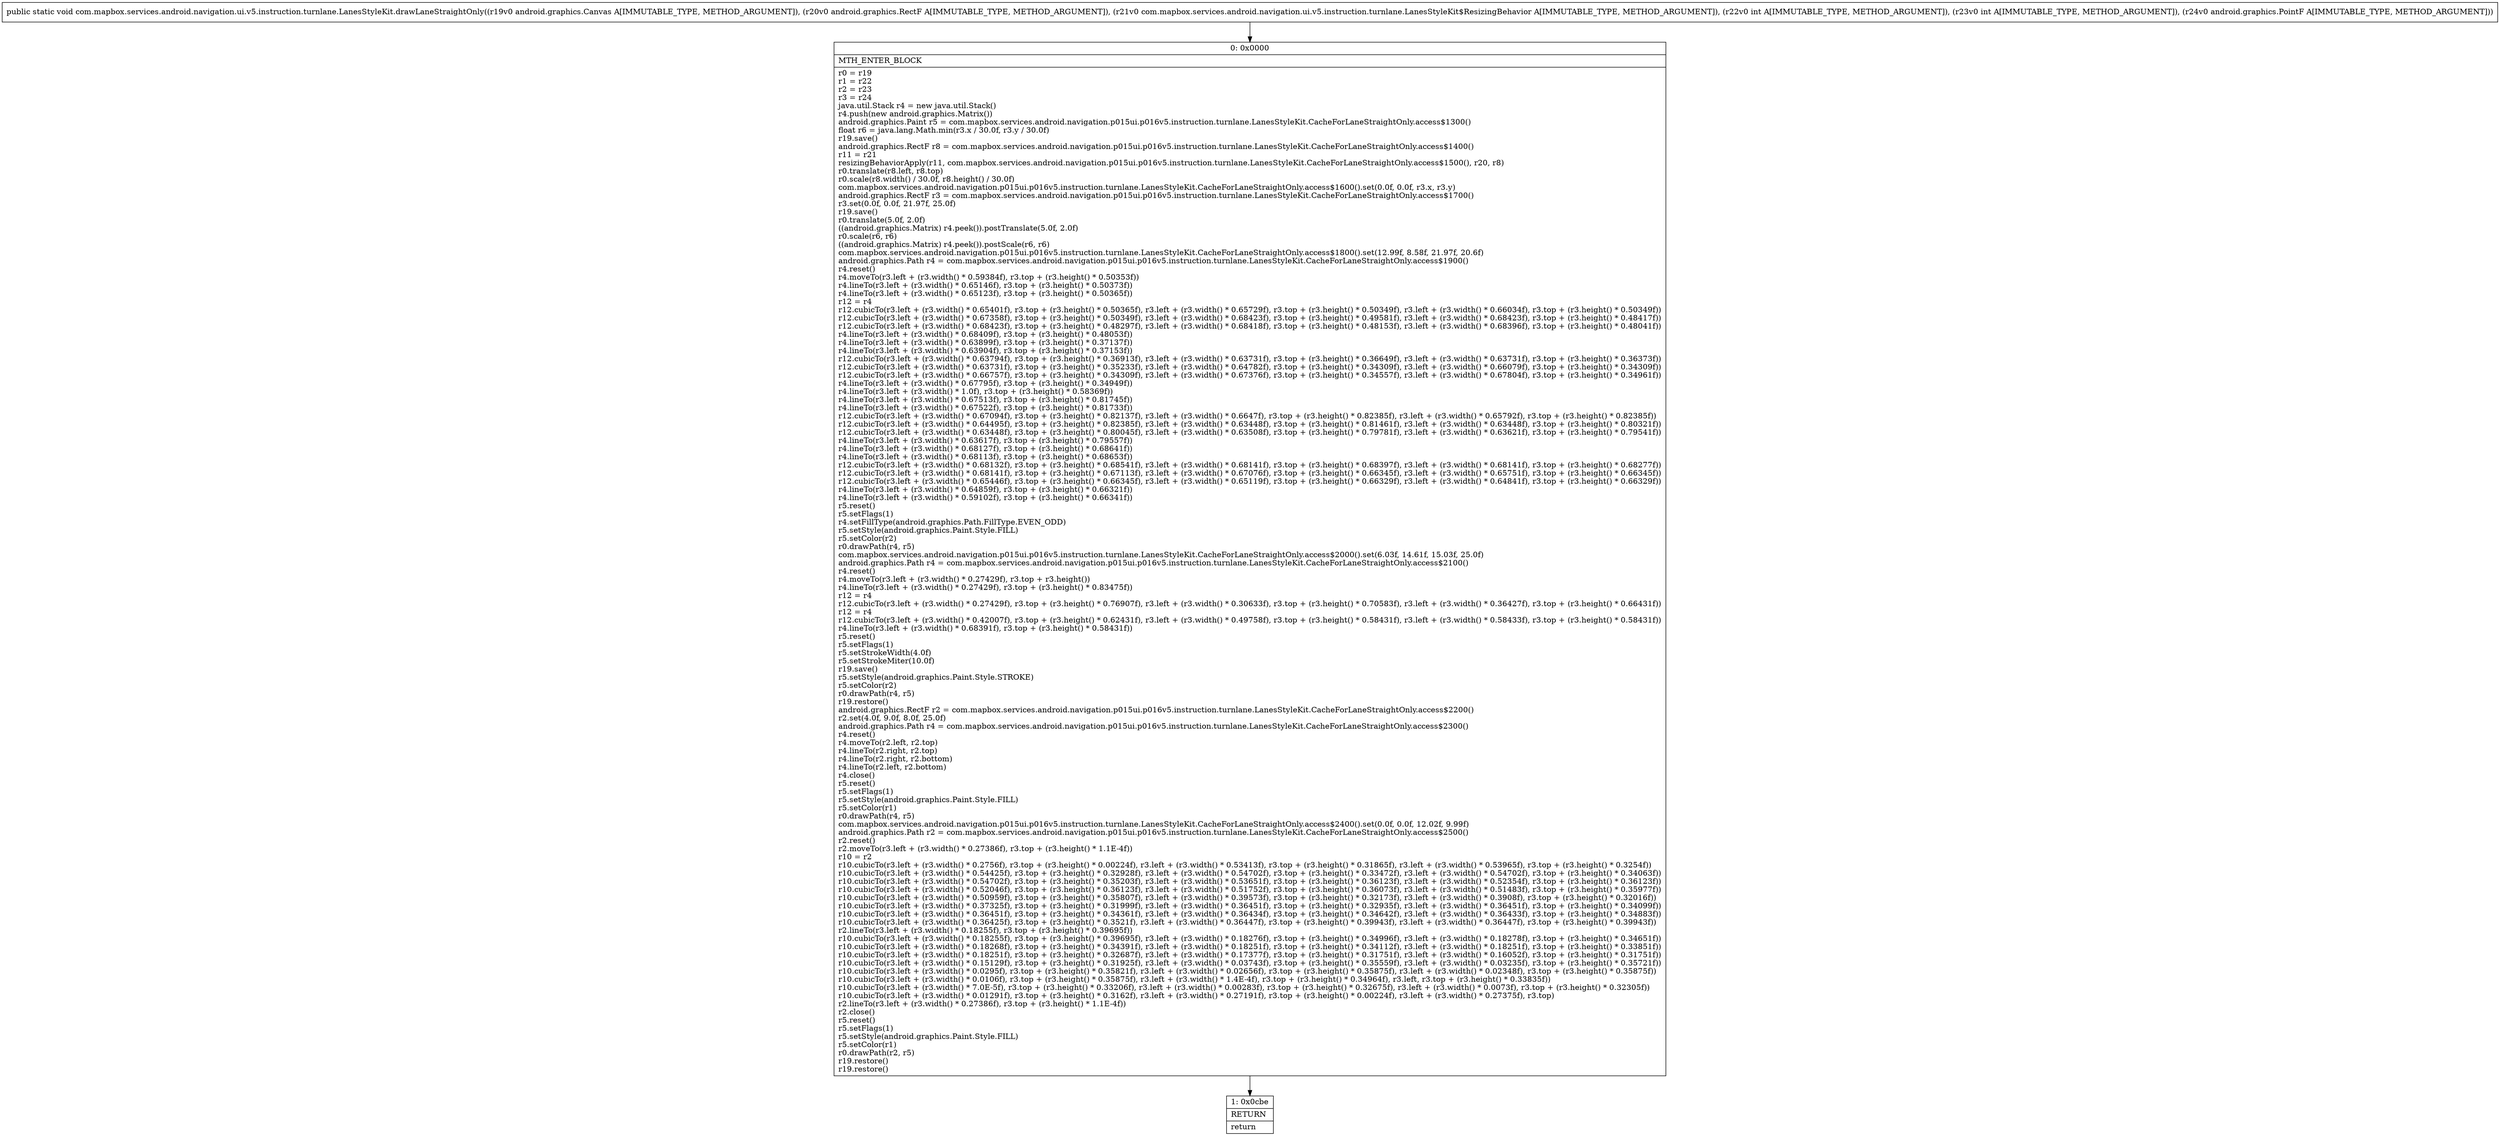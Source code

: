 digraph "CFG forcom.mapbox.services.android.navigation.ui.v5.instruction.turnlane.LanesStyleKit.drawLaneStraightOnly(Landroid\/graphics\/Canvas;Landroid\/graphics\/RectF;Lcom\/mapbox\/services\/android\/navigation\/ui\/v5\/instruction\/turnlane\/LanesStyleKit$ResizingBehavior;IILandroid\/graphics\/PointF;)V" {
Node_0 [shape=record,label="{0\:\ 0x0000|MTH_ENTER_BLOCK\l|r0 = r19\lr1 = r22\lr2 = r23\lr3 = r24\ljava.util.Stack r4 = new java.util.Stack()\lr4.push(new android.graphics.Matrix())\landroid.graphics.Paint r5 = com.mapbox.services.android.navigation.p015ui.p016v5.instruction.turnlane.LanesStyleKit.CacheForLaneStraightOnly.access$1300()\lfloat r6 = java.lang.Math.min(r3.x \/ 30.0f, r3.y \/ 30.0f)\lr19.save()\landroid.graphics.RectF r8 = com.mapbox.services.android.navigation.p015ui.p016v5.instruction.turnlane.LanesStyleKit.CacheForLaneStraightOnly.access$1400()\lr11 = r21\lresizingBehaviorApply(r11, com.mapbox.services.android.navigation.p015ui.p016v5.instruction.turnlane.LanesStyleKit.CacheForLaneStraightOnly.access$1500(), r20, r8)\lr0.translate(r8.left, r8.top)\lr0.scale(r8.width() \/ 30.0f, r8.height() \/ 30.0f)\lcom.mapbox.services.android.navigation.p015ui.p016v5.instruction.turnlane.LanesStyleKit.CacheForLaneStraightOnly.access$1600().set(0.0f, 0.0f, r3.x, r3.y)\landroid.graphics.RectF r3 = com.mapbox.services.android.navigation.p015ui.p016v5.instruction.turnlane.LanesStyleKit.CacheForLaneStraightOnly.access$1700()\lr3.set(0.0f, 0.0f, 21.97f, 25.0f)\lr19.save()\lr0.translate(5.0f, 2.0f)\l((android.graphics.Matrix) r4.peek()).postTranslate(5.0f, 2.0f)\lr0.scale(r6, r6)\l((android.graphics.Matrix) r4.peek()).postScale(r6, r6)\lcom.mapbox.services.android.navigation.p015ui.p016v5.instruction.turnlane.LanesStyleKit.CacheForLaneStraightOnly.access$1800().set(12.99f, 8.58f, 21.97f, 20.6f)\landroid.graphics.Path r4 = com.mapbox.services.android.navigation.p015ui.p016v5.instruction.turnlane.LanesStyleKit.CacheForLaneStraightOnly.access$1900()\lr4.reset()\lr4.moveTo(r3.left + (r3.width() * 0.59384f), r3.top + (r3.height() * 0.50353f))\lr4.lineTo(r3.left + (r3.width() * 0.65146f), r3.top + (r3.height() * 0.50373f))\lr4.lineTo(r3.left + (r3.width() * 0.65123f), r3.top + (r3.height() * 0.50365f))\lr12 = r4\lr12.cubicTo(r3.left + (r3.width() * 0.65401f), r3.top + (r3.height() * 0.50365f), r3.left + (r3.width() * 0.65729f), r3.top + (r3.height() * 0.50349f), r3.left + (r3.width() * 0.66034f), r3.top + (r3.height() * 0.50349f))\lr12.cubicTo(r3.left + (r3.width() * 0.67358f), r3.top + (r3.height() * 0.50349f), r3.left + (r3.width() * 0.68423f), r3.top + (r3.height() * 0.49581f), r3.left + (r3.width() * 0.68423f), r3.top + (r3.height() * 0.48417f))\lr12.cubicTo(r3.left + (r3.width() * 0.68423f), r3.top + (r3.height() * 0.48297f), r3.left + (r3.width() * 0.68418f), r3.top + (r3.height() * 0.48153f), r3.left + (r3.width() * 0.68396f), r3.top + (r3.height() * 0.48041f))\lr4.lineTo(r3.left + (r3.width() * 0.68409f), r3.top + (r3.height() * 0.48053f))\lr4.lineTo(r3.left + (r3.width() * 0.63899f), r3.top + (r3.height() * 0.37137f))\lr4.lineTo(r3.left + (r3.width() * 0.63904f), r3.top + (r3.height() * 0.37153f))\lr12.cubicTo(r3.left + (r3.width() * 0.63794f), r3.top + (r3.height() * 0.36913f), r3.left + (r3.width() * 0.63731f), r3.top + (r3.height() * 0.36649f), r3.left + (r3.width() * 0.63731f), r3.top + (r3.height() * 0.36373f))\lr12.cubicTo(r3.left + (r3.width() * 0.63731f), r3.top + (r3.height() * 0.35233f), r3.left + (r3.width() * 0.64782f), r3.top + (r3.height() * 0.34309f), r3.left + (r3.width() * 0.66079f), r3.top + (r3.height() * 0.34309f))\lr12.cubicTo(r3.left + (r3.width() * 0.66757f), r3.top + (r3.height() * 0.34309f), r3.left + (r3.width() * 0.67376f), r3.top + (r3.height() * 0.34557f), r3.left + (r3.width() * 0.67804f), r3.top + (r3.height() * 0.34961f))\lr4.lineTo(r3.left + (r3.width() * 0.67795f), r3.top + (r3.height() * 0.34949f))\lr4.lineTo(r3.left + (r3.width() * 1.0f), r3.top + (r3.height() * 0.58369f))\lr4.lineTo(r3.left + (r3.width() * 0.67513f), r3.top + (r3.height() * 0.81745f))\lr4.lineTo(r3.left + (r3.width() * 0.67522f), r3.top + (r3.height() * 0.81733f))\lr12.cubicTo(r3.left + (r3.width() * 0.67094f), r3.top + (r3.height() * 0.82137f), r3.left + (r3.width() * 0.6647f), r3.top + (r3.height() * 0.82385f), r3.left + (r3.width() * 0.65792f), r3.top + (r3.height() * 0.82385f))\lr12.cubicTo(r3.left + (r3.width() * 0.64495f), r3.top + (r3.height() * 0.82385f), r3.left + (r3.width() * 0.63448f), r3.top + (r3.height() * 0.81461f), r3.left + (r3.width() * 0.63448f), r3.top + (r3.height() * 0.80321f))\lr12.cubicTo(r3.left + (r3.width() * 0.63448f), r3.top + (r3.height() * 0.80045f), r3.left + (r3.width() * 0.63508f), r3.top + (r3.height() * 0.79781f), r3.left + (r3.width() * 0.63621f), r3.top + (r3.height() * 0.79541f))\lr4.lineTo(r3.left + (r3.width() * 0.63617f), r3.top + (r3.height() * 0.79557f))\lr4.lineTo(r3.left + (r3.width() * 0.68127f), r3.top + (r3.height() * 0.68641f))\lr4.lineTo(r3.left + (r3.width() * 0.68113f), r3.top + (r3.height() * 0.68653f))\lr12.cubicTo(r3.left + (r3.width() * 0.68132f), r3.top + (r3.height() * 0.68541f), r3.left + (r3.width() * 0.68141f), r3.top + (r3.height() * 0.68397f), r3.left + (r3.width() * 0.68141f), r3.top + (r3.height() * 0.68277f))\lr12.cubicTo(r3.left + (r3.width() * 0.68141f), r3.top + (r3.height() * 0.67113f), r3.left + (r3.width() * 0.67076f), r3.top + (r3.height() * 0.66345f), r3.left + (r3.width() * 0.65751f), r3.top + (r3.height() * 0.66345f))\lr12.cubicTo(r3.left + (r3.width() * 0.65446f), r3.top + (r3.height() * 0.66345f), r3.left + (r3.width() * 0.65119f), r3.top + (r3.height() * 0.66329f), r3.left + (r3.width() * 0.64841f), r3.top + (r3.height() * 0.66329f))\lr4.lineTo(r3.left + (r3.width() * 0.64859f), r3.top + (r3.height() * 0.66321f))\lr4.lineTo(r3.left + (r3.width() * 0.59102f), r3.top + (r3.height() * 0.66341f))\lr5.reset()\lr5.setFlags(1)\lr4.setFillType(android.graphics.Path.FillType.EVEN_ODD)\lr5.setStyle(android.graphics.Paint.Style.FILL)\lr5.setColor(r2)\lr0.drawPath(r4, r5)\lcom.mapbox.services.android.navigation.p015ui.p016v5.instruction.turnlane.LanesStyleKit.CacheForLaneStraightOnly.access$2000().set(6.03f, 14.61f, 15.03f, 25.0f)\landroid.graphics.Path r4 = com.mapbox.services.android.navigation.p015ui.p016v5.instruction.turnlane.LanesStyleKit.CacheForLaneStraightOnly.access$2100()\lr4.reset()\lr4.moveTo(r3.left + (r3.width() * 0.27429f), r3.top + r3.height())\lr4.lineTo(r3.left + (r3.width() * 0.27429f), r3.top + (r3.height() * 0.83475f))\lr12 = r4\lr12.cubicTo(r3.left + (r3.width() * 0.27429f), r3.top + (r3.height() * 0.76907f), r3.left + (r3.width() * 0.30633f), r3.top + (r3.height() * 0.70583f), r3.left + (r3.width() * 0.36427f), r3.top + (r3.height() * 0.66431f))\lr12 = r4\lr12.cubicTo(r3.left + (r3.width() * 0.42007f), r3.top + (r3.height() * 0.62431f), r3.left + (r3.width() * 0.49758f), r3.top + (r3.height() * 0.58431f), r3.left + (r3.width() * 0.58433f), r3.top + (r3.height() * 0.58431f))\lr4.lineTo(r3.left + (r3.width() * 0.68391f), r3.top + (r3.height() * 0.58431f))\lr5.reset()\lr5.setFlags(1)\lr5.setStrokeWidth(4.0f)\lr5.setStrokeMiter(10.0f)\lr19.save()\lr5.setStyle(android.graphics.Paint.Style.STROKE)\lr5.setColor(r2)\lr0.drawPath(r4, r5)\lr19.restore()\landroid.graphics.RectF r2 = com.mapbox.services.android.navigation.p015ui.p016v5.instruction.turnlane.LanesStyleKit.CacheForLaneStraightOnly.access$2200()\lr2.set(4.0f, 9.0f, 8.0f, 25.0f)\landroid.graphics.Path r4 = com.mapbox.services.android.navigation.p015ui.p016v5.instruction.turnlane.LanesStyleKit.CacheForLaneStraightOnly.access$2300()\lr4.reset()\lr4.moveTo(r2.left, r2.top)\lr4.lineTo(r2.right, r2.top)\lr4.lineTo(r2.right, r2.bottom)\lr4.lineTo(r2.left, r2.bottom)\lr4.close()\lr5.reset()\lr5.setFlags(1)\lr5.setStyle(android.graphics.Paint.Style.FILL)\lr5.setColor(r1)\lr0.drawPath(r4, r5)\lcom.mapbox.services.android.navigation.p015ui.p016v5.instruction.turnlane.LanesStyleKit.CacheForLaneStraightOnly.access$2400().set(0.0f, 0.0f, 12.02f, 9.99f)\landroid.graphics.Path r2 = com.mapbox.services.android.navigation.p015ui.p016v5.instruction.turnlane.LanesStyleKit.CacheForLaneStraightOnly.access$2500()\lr2.reset()\lr2.moveTo(r3.left + (r3.width() * 0.27386f), r3.top + (r3.height() * 1.1E\-4f))\lr10 = r2\lr10.cubicTo(r3.left + (r3.width() * 0.2756f), r3.top + (r3.height() * 0.00224f), r3.left + (r3.width() * 0.53413f), r3.top + (r3.height() * 0.31865f), r3.left + (r3.width() * 0.53965f), r3.top + (r3.height() * 0.3254f))\lr10.cubicTo(r3.left + (r3.width() * 0.54425f), r3.top + (r3.height() * 0.32928f), r3.left + (r3.width() * 0.54702f), r3.top + (r3.height() * 0.33472f), r3.left + (r3.width() * 0.54702f), r3.top + (r3.height() * 0.34063f))\lr10.cubicTo(r3.left + (r3.width() * 0.54702f), r3.top + (r3.height() * 0.35203f), r3.left + (r3.width() * 0.53651f), r3.top + (r3.height() * 0.36123f), r3.left + (r3.width() * 0.52354f), r3.top + (r3.height() * 0.36123f))\lr10.cubicTo(r3.left + (r3.width() * 0.52046f), r3.top + (r3.height() * 0.36123f), r3.left + (r3.width() * 0.51752f), r3.top + (r3.height() * 0.36073f), r3.left + (r3.width() * 0.51483f), r3.top + (r3.height() * 0.35977f))\lr10.cubicTo(r3.left + (r3.width() * 0.50959f), r3.top + (r3.height() * 0.35807f), r3.left + (r3.width() * 0.39573f), r3.top + (r3.height() * 0.32173f), r3.left + (r3.width() * 0.3908f), r3.top + (r3.height() * 0.32016f))\lr10.cubicTo(r3.left + (r3.width() * 0.37325f), r3.top + (r3.height() * 0.31999f), r3.left + (r3.width() * 0.36451f), r3.top + (r3.height() * 0.32935f), r3.left + (r3.width() * 0.36451f), r3.top + (r3.height() * 0.34099f))\lr10.cubicTo(r3.left + (r3.width() * 0.36451f), r3.top + (r3.height() * 0.34361f), r3.left + (r3.width() * 0.36434f), r3.top + (r3.height() * 0.34642f), r3.left + (r3.width() * 0.36433f), r3.top + (r3.height() * 0.34883f))\lr10.cubicTo(r3.left + (r3.width() * 0.36425f), r3.top + (r3.height() * 0.3521f), r3.left + (r3.width() * 0.36447f), r3.top + (r3.height() * 0.39943f), r3.left + (r3.width() * 0.36447f), r3.top + (r3.height() * 0.39943f))\lr2.lineTo(r3.left + (r3.width() * 0.18255f), r3.top + (r3.height() * 0.39695f))\lr10.cubicTo(r3.left + (r3.width() * 0.18255f), r3.top + (r3.height() * 0.39695f), r3.left + (r3.width() * 0.18276f), r3.top + (r3.height() * 0.34996f), r3.left + (r3.width() * 0.18278f), r3.top + (r3.height() * 0.34651f))\lr10.cubicTo(r3.left + (r3.width() * 0.18268f), r3.top + (r3.height() * 0.34391f), r3.left + (r3.width() * 0.18251f), r3.top + (r3.height() * 0.34112f), r3.left + (r3.width() * 0.18251f), r3.top + (r3.height() * 0.33851f))\lr10.cubicTo(r3.left + (r3.width() * 0.18251f), r3.top + (r3.height() * 0.32687f), r3.left + (r3.width() * 0.17377f), r3.top + (r3.height() * 0.31751f), r3.left + (r3.width() * 0.16052f), r3.top + (r3.height() * 0.31751f))\lr10.cubicTo(r3.left + (r3.width() * 0.15129f), r3.top + (r3.height() * 0.31925f), r3.left + (r3.width() * 0.03743f), r3.top + (r3.height() * 0.35559f), r3.left + (r3.width() * 0.03235f), r3.top + (r3.height() * 0.35721f))\lr10.cubicTo(r3.left + (r3.width() * 0.0295f), r3.top + (r3.height() * 0.35821f), r3.left + (r3.width() * 0.02656f), r3.top + (r3.height() * 0.35875f), r3.left + (r3.width() * 0.02348f), r3.top + (r3.height() * 0.35875f))\lr10.cubicTo(r3.left + (r3.width() * 0.0106f), r3.top + (r3.height() * 0.35875f), r3.left + (r3.width() * 1.4E\-4f), r3.top + (r3.height() * 0.34964f), r3.left, r3.top + (r3.height() * 0.33835f))\lr10.cubicTo(r3.left + (r3.width() * 7.0E\-5f), r3.top + (r3.height() * 0.33206f), r3.left + (r3.width() * 0.00283f), r3.top + (r3.height() * 0.32675f), r3.left + (r3.width() * 0.0073f), r3.top + (r3.height() * 0.32305f))\lr10.cubicTo(r3.left + (r3.width() * 0.01291f), r3.top + (r3.height() * 0.3162f), r3.left + (r3.width() * 0.27191f), r3.top + (r3.height() * 0.00224f), r3.left + (r3.width() * 0.27375f), r3.top)\lr2.lineTo(r3.left + (r3.width() * 0.27386f), r3.top + (r3.height() * 1.1E\-4f))\lr2.close()\lr5.reset()\lr5.setFlags(1)\lr5.setStyle(android.graphics.Paint.Style.FILL)\lr5.setColor(r1)\lr0.drawPath(r2, r5)\lr19.restore()\lr19.restore()\l}"];
Node_1 [shape=record,label="{1\:\ 0x0cbe|RETURN\l|return\l}"];
MethodNode[shape=record,label="{public static void com.mapbox.services.android.navigation.ui.v5.instruction.turnlane.LanesStyleKit.drawLaneStraightOnly((r19v0 android.graphics.Canvas A[IMMUTABLE_TYPE, METHOD_ARGUMENT]), (r20v0 android.graphics.RectF A[IMMUTABLE_TYPE, METHOD_ARGUMENT]), (r21v0 com.mapbox.services.android.navigation.ui.v5.instruction.turnlane.LanesStyleKit$ResizingBehavior A[IMMUTABLE_TYPE, METHOD_ARGUMENT]), (r22v0 int A[IMMUTABLE_TYPE, METHOD_ARGUMENT]), (r23v0 int A[IMMUTABLE_TYPE, METHOD_ARGUMENT]), (r24v0 android.graphics.PointF A[IMMUTABLE_TYPE, METHOD_ARGUMENT])) }"];
MethodNode -> Node_0;
Node_0 -> Node_1;
}

